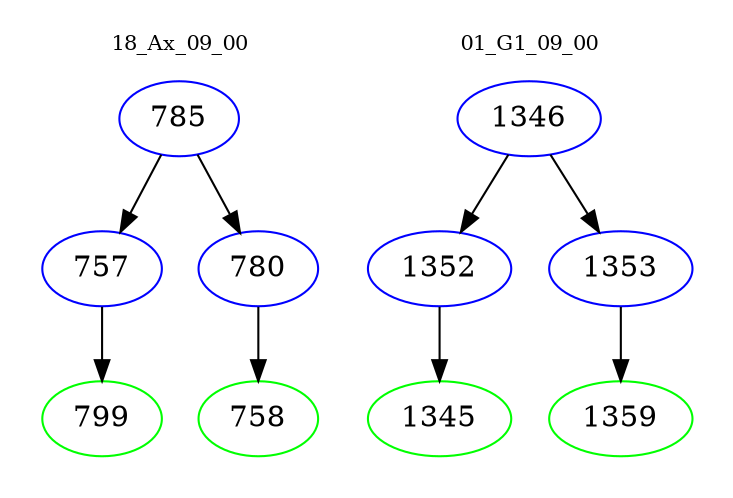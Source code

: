 digraph{
subgraph cluster_0 {
color = white
label = "18_Ax_09_00";
fontsize=10;
T0_785 [label="785", color="blue"]
T0_785 -> T0_757 [color="black"]
T0_757 [label="757", color="blue"]
T0_757 -> T0_799 [color="black"]
T0_799 [label="799", color="green"]
T0_785 -> T0_780 [color="black"]
T0_780 [label="780", color="blue"]
T0_780 -> T0_758 [color="black"]
T0_758 [label="758", color="green"]
}
subgraph cluster_1 {
color = white
label = "01_G1_09_00";
fontsize=10;
T1_1346 [label="1346", color="blue"]
T1_1346 -> T1_1352 [color="black"]
T1_1352 [label="1352", color="blue"]
T1_1352 -> T1_1345 [color="black"]
T1_1345 [label="1345", color="green"]
T1_1346 -> T1_1353 [color="black"]
T1_1353 [label="1353", color="blue"]
T1_1353 -> T1_1359 [color="black"]
T1_1359 [label="1359", color="green"]
}
}
